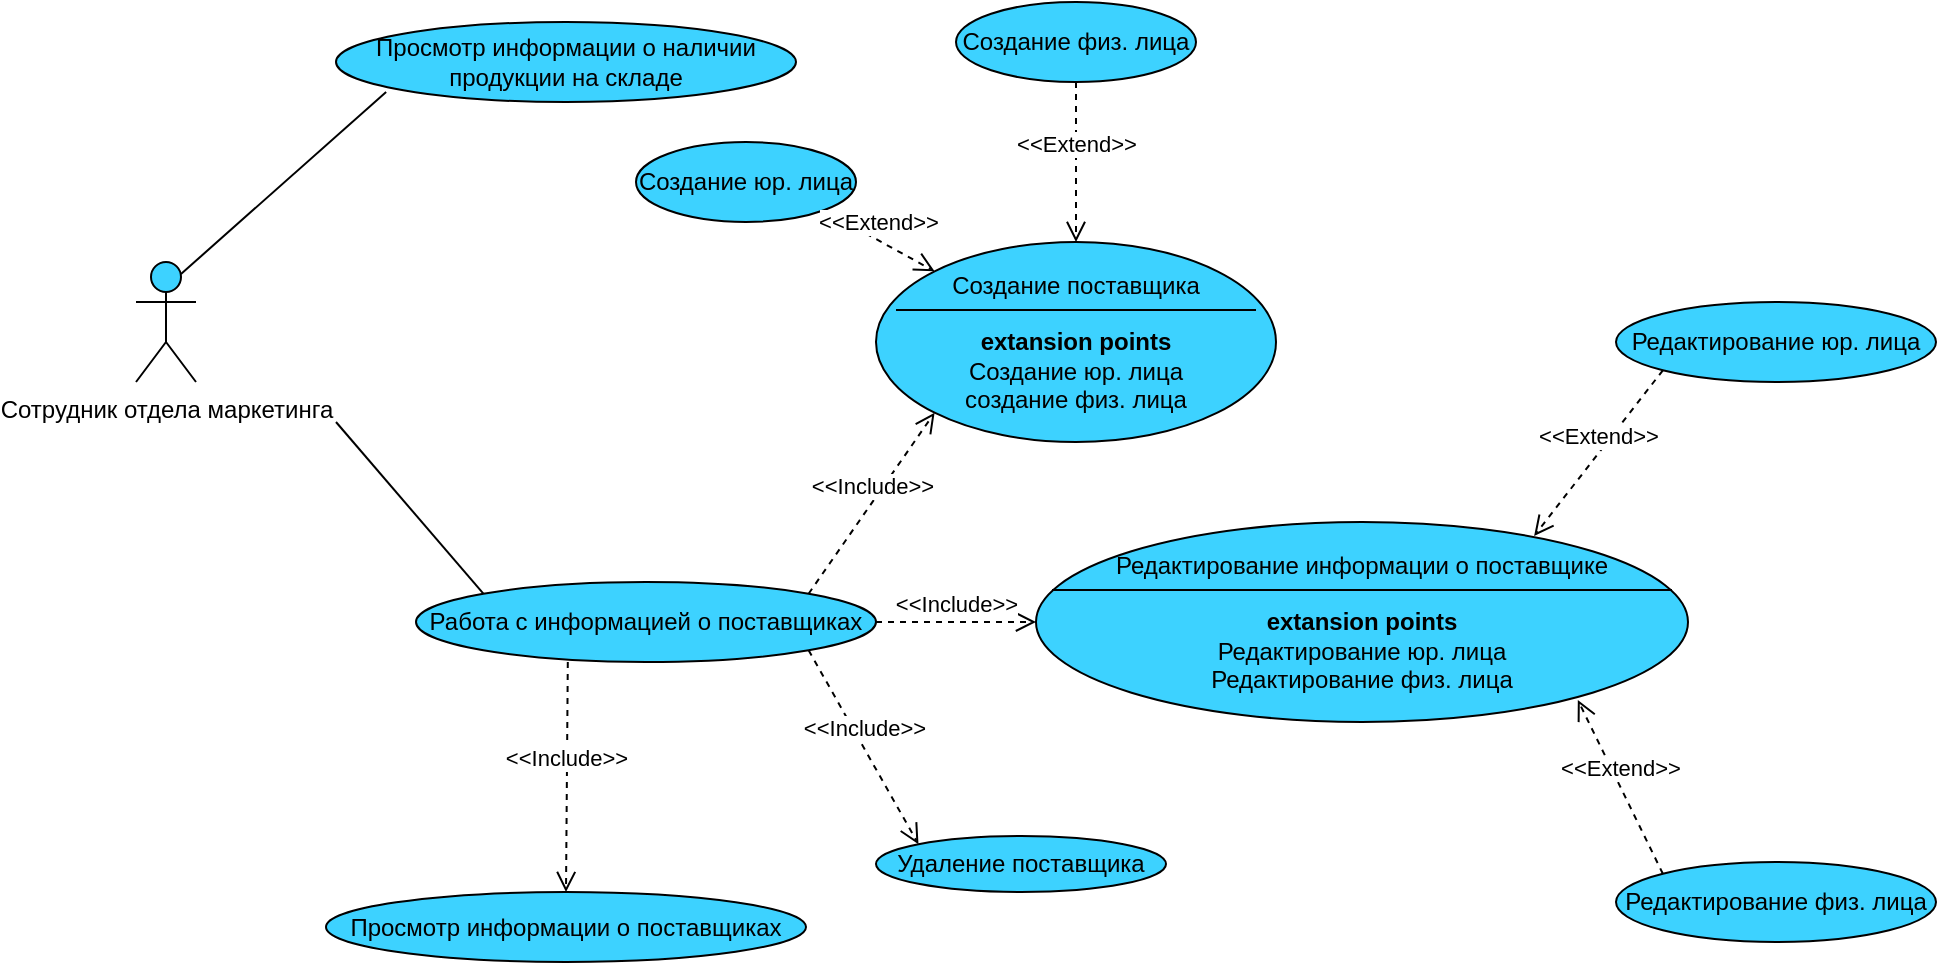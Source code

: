 <mxfile version="20.6.0" type="device"><diagram id="DX90fDWYa09Hr8au8iFd" name="Страница 1"><mxGraphModel dx="1728" dy="784" grid="1" gridSize="10" guides="1" tooltips="1" connect="1" arrows="1" fold="1" page="1" pageScale="1" pageWidth="827" pageHeight="1169" math="0" shadow="0"><root><mxCell id="0"/><mxCell id="1" parent="0"/><mxCell id="32h_xJURxXe-jBE7Moth-1" value="Сотрудник отдела маркетинга" style="shape=umlActor;verticalLabelPosition=bottom;verticalAlign=top;html=1;outlineConnect=0;fillColor=#3DD2FF;" vertex="1" parent="1"><mxGeometry x="-180" y="290" width="30" height="60" as="geometry"/></mxCell><mxCell id="32h_xJURxXe-jBE7Moth-2" value="Просмотр информации о наличии продукции на складе" style="ellipse;whiteSpace=wrap;html=1;fillColor=#3DD2FF;" vertex="1" parent="1"><mxGeometry x="-80" y="170" width="230" height="40" as="geometry"/></mxCell><mxCell id="32h_xJURxXe-jBE7Moth-3" value="" style="endArrow=none;html=1;rounded=0;exitX=0.75;exitY=0.1;exitDx=0;exitDy=0;exitPerimeter=0;entryX=0.109;entryY=0.875;entryDx=0;entryDy=0;entryPerimeter=0;" edge="1" parent="1" source="32h_xJURxXe-jBE7Moth-1" target="32h_xJURxXe-jBE7Moth-2"><mxGeometry width="50" height="50" relative="1" as="geometry"><mxPoint x="170" y="440" as="sourcePoint"/><mxPoint x="220" y="390" as="targetPoint"/></mxGeometry></mxCell><mxCell id="32h_xJURxXe-jBE7Moth-5" value="Создание юр. лица" style="ellipse;whiteSpace=wrap;html=1;fillColor=#3DD2FF;" vertex="1" parent="1"><mxGeometry x="70" y="230" width="110" height="40" as="geometry"/></mxCell><mxCell id="32h_xJURxXe-jBE7Moth-6" value="Создание физ. лица" style="ellipse;whiteSpace=wrap;html=1;fillColor=#3DD2FF;" vertex="1" parent="1"><mxGeometry x="230" y="160" width="120" height="40" as="geometry"/></mxCell><mxCell id="32h_xJURxXe-jBE7Moth-10" value="&amp;lt;&amp;lt;Extend&amp;gt;&amp;gt;" style="html=1;verticalAlign=bottom;endArrow=open;dashed=1;endSize=8;rounded=0;exitX=0.5;exitY=1;exitDx=0;exitDy=0;" edge="1" parent="1" source="32h_xJURxXe-jBE7Moth-6" target="32h_xJURxXe-jBE7Moth-11"><mxGeometry relative="1" as="geometry"><mxPoint x="120" y="470" as="sourcePoint"/><mxPoint x="40" y="470" as="targetPoint"/></mxGeometry></mxCell><mxCell id="32h_xJURxXe-jBE7Moth-11" value="Создание поставщика&lt;br&gt;&lt;br&gt;&lt;b&gt;extansion points&lt;/b&gt;&lt;br&gt;Создание юр. лица&lt;br&gt;создание физ. лица" style="ellipse;whiteSpace=wrap;html=1;fillColor=#3DD2FF;" vertex="1" parent="1"><mxGeometry x="190" y="280" width="200" height="100" as="geometry"/></mxCell><mxCell id="32h_xJURxXe-jBE7Moth-12" value="" style="line;strokeWidth=1;fillColor=none;align=left;verticalAlign=middle;spacingTop=-1;spacingLeft=3;spacingRight=3;rotatable=0;labelPosition=right;points=[];portConstraint=eastwest;strokeColor=inherit;" vertex="1" parent="1"><mxGeometry x="200" y="310" width="180" height="8" as="geometry"/></mxCell><mxCell id="32h_xJURxXe-jBE7Moth-13" value="&amp;lt;&amp;lt;Extend&amp;gt;&amp;gt;" style="html=1;verticalAlign=bottom;endArrow=open;dashed=1;endSize=8;rounded=0;exitX=1;exitY=1;exitDx=0;exitDy=0;entryX=0;entryY=0;entryDx=0;entryDy=0;" edge="1" parent="1" source="32h_xJURxXe-jBE7Moth-5" target="32h_xJURxXe-jBE7Moth-11"><mxGeometry relative="1" as="geometry"><mxPoint x="300" y="210" as="sourcePoint"/><mxPoint x="300" y="290" as="targetPoint"/></mxGeometry></mxCell><mxCell id="32h_xJURxXe-jBE7Moth-14" value="Работа с информацией о поставщиках" style="ellipse;whiteSpace=wrap;html=1;fillColor=#3DD2FF;" vertex="1" parent="1"><mxGeometry x="-40" y="450" width="230" height="40" as="geometry"/></mxCell><mxCell id="32h_xJURxXe-jBE7Moth-16" value="" style="endArrow=none;html=1;rounded=0;entryX=0;entryY=0;entryDx=0;entryDy=0;" edge="1" parent="1" target="32h_xJURxXe-jBE7Moth-14"><mxGeometry width="50" height="50" relative="1" as="geometry"><mxPoint x="-80" y="370" as="sourcePoint"/><mxPoint x="200" y="350" as="targetPoint"/></mxGeometry></mxCell><mxCell id="32h_xJURxXe-jBE7Moth-17" value="&amp;lt;&amp;lt;Include&amp;gt;&amp;gt;" style="html=1;verticalAlign=bottom;endArrow=open;dashed=1;endSize=8;rounded=0;exitX=1;exitY=0;exitDx=0;exitDy=0;entryX=0;entryY=1;entryDx=0;entryDy=0;" edge="1" parent="1" source="32h_xJURxXe-jBE7Moth-14" target="32h_xJURxXe-jBE7Moth-11"><mxGeometry relative="1" as="geometry"><mxPoint x="90.001" y="370.002" as="sourcePoint"/><mxPoint x="145.399" y="400.505" as="targetPoint"/></mxGeometry></mxCell><mxCell id="32h_xJURxXe-jBE7Moth-18" value="Просмотр информации о поставщиках" style="ellipse;whiteSpace=wrap;html=1;fillColor=#3DD2FF;" vertex="1" parent="1"><mxGeometry x="-85" y="605" width="240" height="35" as="geometry"/></mxCell><mxCell id="32h_xJURxXe-jBE7Moth-19" value="&amp;lt;&amp;lt;Include&amp;gt;&amp;gt;" style="html=1;verticalAlign=bottom;endArrow=open;dashed=1;endSize=8;rounded=0;exitX=0.33;exitY=1;exitDx=0;exitDy=0;entryX=0.5;entryY=0;entryDx=0;entryDy=0;exitPerimeter=0;" edge="1" parent="1" source="32h_xJURxXe-jBE7Moth-14" target="32h_xJURxXe-jBE7Moth-18"><mxGeometry relative="1" as="geometry"><mxPoint x="166.317" y="465.858" as="sourcePoint"/><mxPoint x="229.289" y="375.355" as="targetPoint"/></mxGeometry></mxCell><mxCell id="32h_xJURxXe-jBE7Moth-20" value="Удаление поставщика" style="ellipse;whiteSpace=wrap;html=1;fillColor=#3DD2FF;" vertex="1" parent="1"><mxGeometry x="190" y="577" width="145" height="28" as="geometry"/></mxCell><mxCell id="32h_xJURxXe-jBE7Moth-21" value="&amp;lt;&amp;lt;Include&amp;gt;&amp;gt;" style="html=1;verticalAlign=bottom;endArrow=open;dashed=1;endSize=8;rounded=0;exitX=1;exitY=1;exitDx=0;exitDy=0;entryX=0;entryY=0;entryDx=0;entryDy=0;" edge="1" parent="1" source="32h_xJURxXe-jBE7Moth-14" target="32h_xJURxXe-jBE7Moth-20"><mxGeometry relative="1" as="geometry"><mxPoint x="45.9" y="500" as="sourcePoint"/><mxPoint x="45" y="615" as="targetPoint"/></mxGeometry></mxCell><mxCell id="32h_xJURxXe-jBE7Moth-22" value="Редактирование информации о поставщике&lt;br&gt;&lt;br&gt;&lt;b&gt;extansion points&lt;/b&gt;&lt;br&gt;Редактирование юр. лица&lt;br&gt;Редактирование физ. лица" style="ellipse;whiteSpace=wrap;html=1;fillColor=#3DD2FF;" vertex="1" parent="1"><mxGeometry x="270" y="420" width="326" height="100" as="geometry"/></mxCell><mxCell id="32h_xJURxXe-jBE7Moth-23" value="" style="line;strokeWidth=1;fillColor=none;align=left;verticalAlign=middle;spacingTop=-1;spacingLeft=3;spacingRight=3;rotatable=0;labelPosition=right;points=[];portConstraint=eastwest;strokeColor=inherit;" vertex="1" parent="1"><mxGeometry x="278" y="450" width="310" height="8" as="geometry"/></mxCell><mxCell id="32h_xJURxXe-jBE7Moth-24" value="&amp;lt;&amp;lt;Include&amp;gt;&amp;gt;" style="html=1;verticalAlign=bottom;endArrow=open;dashed=1;endSize=8;rounded=0;exitX=1;exitY=0.5;exitDx=0;exitDy=0;entryX=0;entryY=0.5;entryDx=0;entryDy=0;" edge="1" parent="1" source="32h_xJURxXe-jBE7Moth-14" target="32h_xJURxXe-jBE7Moth-22"><mxGeometry relative="1" as="geometry"><mxPoint x="166.317" y="465.858" as="sourcePoint"/><mxPoint x="229.289" y="375.355" as="targetPoint"/></mxGeometry></mxCell><mxCell id="32h_xJURxXe-jBE7Moth-25" value="Редактирование юр. лица" style="ellipse;whiteSpace=wrap;html=1;fillColor=#3DD2FF;" vertex="1" parent="1"><mxGeometry x="560" y="310" width="160" height="40" as="geometry"/></mxCell><mxCell id="32h_xJURxXe-jBE7Moth-26" value="Редактирование физ. лица" style="ellipse;whiteSpace=wrap;html=1;fillColor=#3DD2FF;" vertex="1" parent="1"><mxGeometry x="560" y="590" width="160" height="40" as="geometry"/></mxCell><mxCell id="32h_xJURxXe-jBE7Moth-27" value="&amp;lt;&amp;lt;Extend&amp;gt;&amp;gt;" style="html=1;verticalAlign=bottom;endArrow=open;dashed=1;endSize=8;rounded=0;exitX=0;exitY=1;exitDx=0;exitDy=0;entryX=0.764;entryY=0.07;entryDx=0;entryDy=0;entryPerimeter=0;" edge="1" parent="1" source="32h_xJURxXe-jBE7Moth-25" target="32h_xJURxXe-jBE7Moth-22"><mxGeometry relative="1" as="geometry"><mxPoint x="300" y="210" as="sourcePoint"/><mxPoint x="300" y="290" as="targetPoint"/></mxGeometry></mxCell><mxCell id="32h_xJURxXe-jBE7Moth-28" value="&amp;lt;&amp;lt;Extend&amp;gt;&amp;gt;" style="html=1;verticalAlign=bottom;endArrow=open;dashed=1;endSize=8;rounded=0;exitX=0;exitY=0;exitDx=0;exitDy=0;entryX=0.831;entryY=0.89;entryDx=0;entryDy=0;entryPerimeter=0;" edge="1" parent="1" source="32h_xJURxXe-jBE7Moth-26" target="32h_xJURxXe-jBE7Moth-22"><mxGeometry relative="1" as="geometry"><mxPoint x="593.431" y="354.142" as="sourcePoint"/><mxPoint x="529.064" y="437" as="targetPoint"/></mxGeometry></mxCell></root></mxGraphModel></diagram></mxfile>